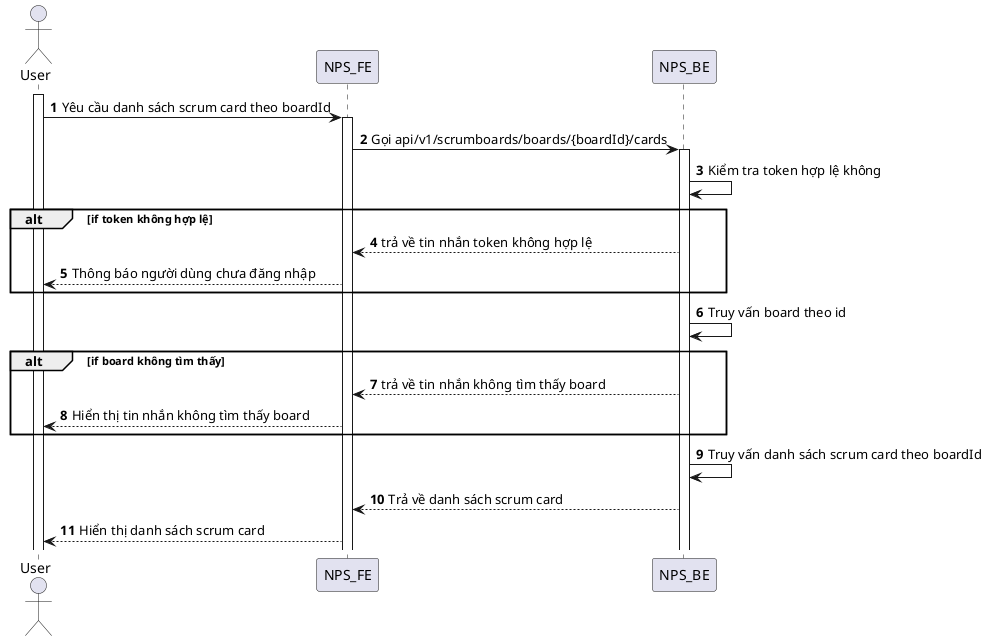 @startuml
autonumber
actor User
activate User
User -> NPS_FE: Yêu cầu danh sách scrum card theo boardId
activate NPS_FE
NPS_FE -> NPS_BE: Gọi api/v1/scrumboards/boards/{boardId}/cards
activate NPS_BE
NPS_BE -> NPS_BE: Kiểm tra token hợp lệ không
alt if token không hợp lệ
NPS_BE --> NPS_FE: trả về tin nhắn token không hợp lệ
NPS_FE --> User: Thông báo người dùng chưa đăng nhập
end
NPS_BE -> NPS_BE: Truy vấn board theo id
alt if board không tìm thấy
NPS_BE --> NPS_FE: trả về tin nhắn không tìm thấy board
NPS_FE --> User: Hiển thị tin nhắn không tìm thấy board
end
NPS_BE -> NPS_BE: Truy vấn danh sách scrum card theo boardId
NPS_BE --> NPS_FE: Trả về danh sách scrum card
NPS_FE --> User: Hiển thị danh sách scrum card
@enduml